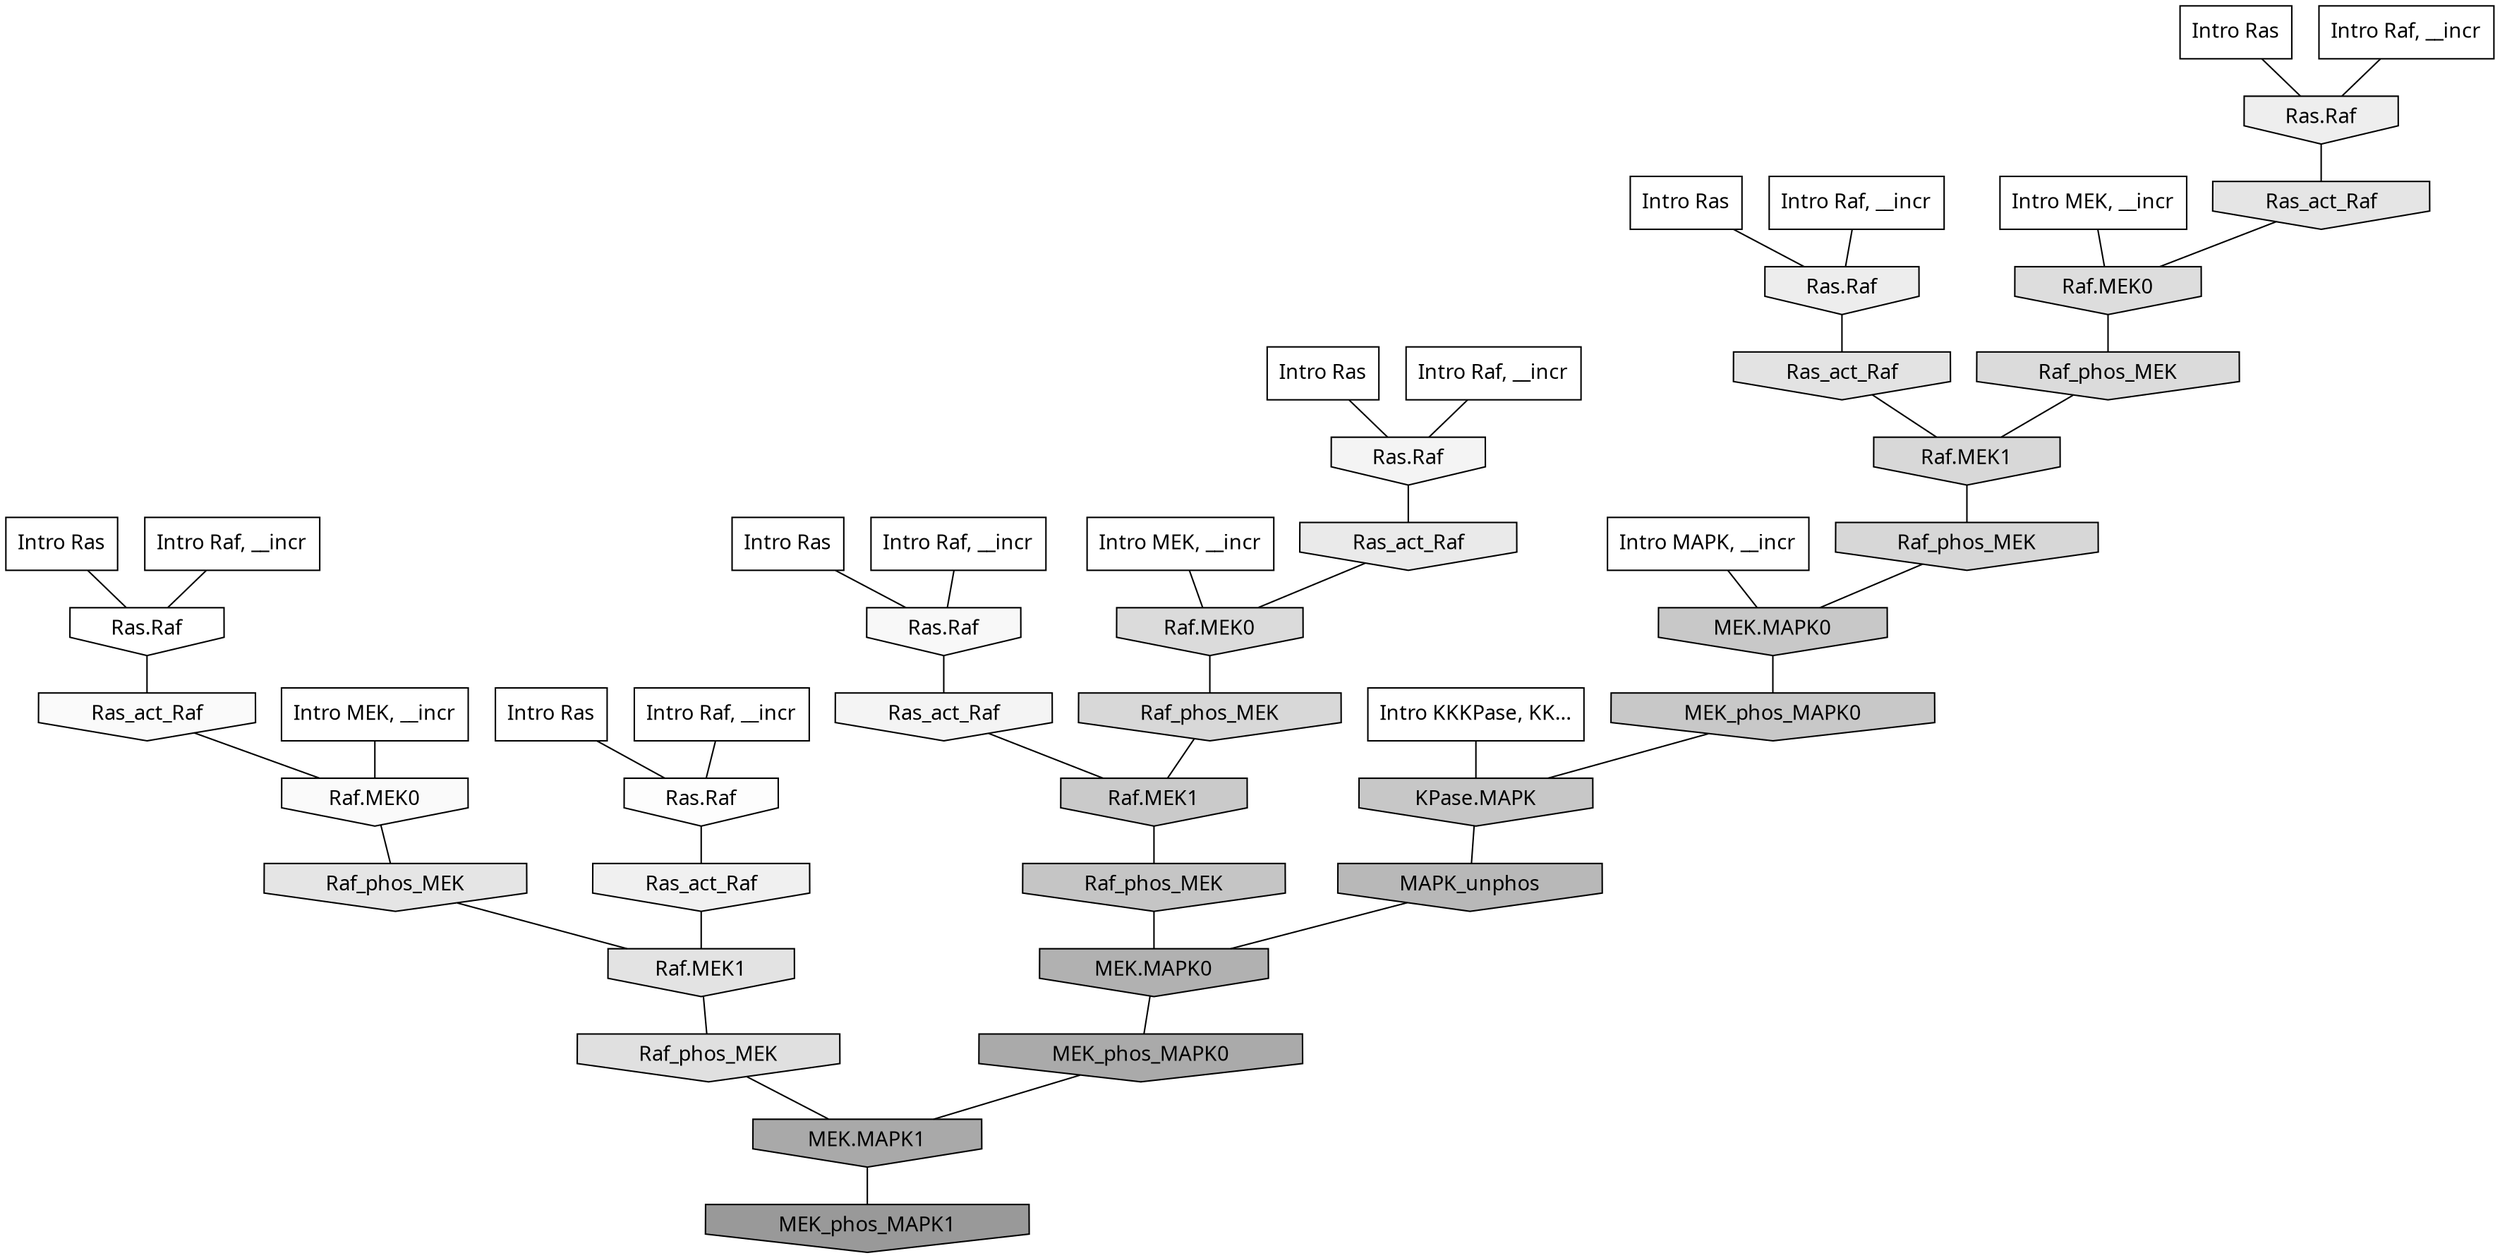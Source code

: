 digraph G{
  rankdir="TB";
  ranksep=0.30;
  node [fontname="CMU Serif"];
  edge [fontname="CMU Serif"];
  
  3 [label="Intro Ras", shape=rectangle, style=filled, fillcolor="0.000 0.000 1.000"]
  
  9 [label="Intro Ras", shape=rectangle, style=filled, fillcolor="0.000 0.000 1.000"]
  
  13 [label="Intro Ras", shape=rectangle, style=filled, fillcolor="0.000 0.000 1.000"]
  
  21 [label="Intro Ras", shape=rectangle, style=filled, fillcolor="0.000 0.000 1.000"]
  
  52 [label="Intro Ras", shape=rectangle, style=filled, fillcolor="0.000 0.000 1.000"]
  
  67 [label="Intro Ras", shape=rectangle, style=filled, fillcolor="0.000 0.000 1.000"]
  
  139 [label="Intro Raf, __incr", shape=rectangle, style=filled, fillcolor="0.000 0.000 1.000"]
  
  298 [label="Intro Raf, __incr", shape=rectangle, style=filled, fillcolor="0.000 0.000 1.000"]
  
  551 [label="Intro Raf, __incr", shape=rectangle, style=filled, fillcolor="0.000 0.000 1.000"]
  
  841 [label="Intro Raf, __incr", shape=rectangle, style=filled, fillcolor="0.000 0.000 1.000"]
  
  916 [label="Intro Raf, __incr", shape=rectangle, style=filled, fillcolor="0.000 0.000 1.000"]
  
  965 [label="Intro Raf, __incr", shape=rectangle, style=filled, fillcolor="0.000 0.000 1.000"]
  
  1142 [label="Intro MEK, __incr", shape=rectangle, style=filled, fillcolor="0.000 0.000 1.000"]
  
  1177 [label="Intro MEK, __incr", shape=rectangle, style=filled, fillcolor="0.000 0.000 1.000"]
  
  1757 [label="Intro MEK, __incr", shape=rectangle, style=filled, fillcolor="0.000 0.000 1.000"]
  
  2519 [label="Intro MAPK, __incr", shape=rectangle, style=filled, fillcolor="0.000 0.000 1.000"]
  
  3123 [label="Intro KKKPase, KK...", shape=rectangle, style=filled, fillcolor="0.000 0.000 1.000"]
  
  3334 [label="Ras.Raf", shape=invhouse, style=filled, fillcolor="0.000 0.000 0.997"]
  
  3395 [label="Ras.Raf", shape=invhouse, style=filled, fillcolor="0.000 0.000 0.990"]
  
  3468 [label="Ras_act_Raf", shape=invhouse, style=filled, fillcolor="0.000 0.000 0.979"]
  
  3471 [label="Raf.MEK0", shape=invhouse, style=filled, fillcolor="0.000 0.000 0.979"]
  
  3547 [label="Ras.Raf", shape=invhouse, style=filled, fillcolor="0.000 0.000 0.969"]
  
  3668 [label="Ras.Raf", shape=invhouse, style=filled, fillcolor="0.000 0.000 0.957"]
  
  3705 [label="Ras_act_Raf", shape=invhouse, style=filled, fillcolor="0.000 0.000 0.954"]
  
  3940 [label="Ras_act_Raf", shape=invhouse, style=filled, fillcolor="0.000 0.000 0.940"]
  
  4086 [label="Ras.Raf", shape=invhouse, style=filled, fillcolor="0.000 0.000 0.932"]
  
  4195 [label="Ras.Raf", shape=invhouse, style=filled, fillcolor="0.000 0.000 0.926"]
  
  4357 [label="Ras_act_Raf", shape=invhouse, style=filled, fillcolor="0.000 0.000 0.916"]
  
  4693 [label="Ras_act_Raf", shape=invhouse, style=filled, fillcolor="0.000 0.000 0.898"]
  
  4709 [label="Raf_phos_MEK", shape=invhouse, style=filled, fillcolor="0.000 0.000 0.897"]
  
  4890 [label="Raf.MEK1", shape=invhouse, style=filled, fillcolor="0.000 0.000 0.888"]
  
  4915 [label="Ras_act_Raf", shape=invhouse, style=filled, fillcolor="0.000 0.000 0.887"]
  
  5071 [label="Raf_phos_MEK", shape=invhouse, style=filled, fillcolor="0.000 0.000 0.878"]
  
  5383 [label="Raf.MEK0", shape=invhouse, style=filled, fillcolor="0.000 0.000 0.865"]
  
  5488 [label="Raf_phos_MEK", shape=invhouse, style=filled, fillcolor="0.000 0.000 0.859"]
  
  5512 [label="Raf.MEK0", shape=invhouse, style=filled, fillcolor="0.000 0.000 0.857"]
  
  5729 [label="Raf.MEK1", shape=invhouse, style=filled, fillcolor="0.000 0.000 0.846"]
  
  5764 [label="Raf_phos_MEK", shape=invhouse, style=filled, fillcolor="0.000 0.000 0.845"]
  
  5896 [label="Raf_phos_MEK", shape=invhouse, style=filled, fillcolor="0.000 0.000 0.840"]
  
  7345 [label="Raf.MEK1", shape=invhouse, style=filled, fillcolor="0.000 0.000 0.791"]
  
  7664 [label="MEK.MAPK0", shape=invhouse, style=filled, fillcolor="0.000 0.000 0.782"]
  
  7665 [label="MEK_phos_MAPK0", shape=invhouse, style=filled, fillcolor="0.000 0.000 0.782"]
  
  7680 [label="KPase.MAPK", shape=invhouse, style=filled, fillcolor="0.000 0.000 0.781"]
  
  8093 [label="Raf_phos_MEK", shape=invhouse, style=filled, fillcolor="0.000 0.000 0.771"]
  
  10569 [label="MAPK_unphos", shape=invhouse, style=filled, fillcolor="0.000 0.000 0.719"]
  
  12062 [label="MEK.MAPK0", shape=invhouse, style=filled, fillcolor="0.000 0.000 0.695"]
  
  14216 [label="MEK_phos_MAPK0", shape=invhouse, style=filled, fillcolor="0.000 0.000 0.667"]
  
  14516 [label="MEK.MAPK1", shape=invhouse, style=filled, fillcolor="0.000 0.000 0.664"]
  
  17778 [label="MEK_phos_MAPK1", shape=invhouse, style=filled, fillcolor="0.000 0.000 0.600"]
  
  
  14516 -> 17778 [dir=none, color="0.000 0.000 0.000"] 
  14216 -> 14516 [dir=none, color="0.000 0.000 0.000"] 
  12062 -> 14216 [dir=none, color="0.000 0.000 0.000"] 
  10569 -> 12062 [dir=none, color="0.000 0.000 0.000"] 
  8093 -> 12062 [dir=none, color="0.000 0.000 0.000"] 
  7680 -> 10569 [dir=none, color="0.000 0.000 0.000"] 
  7665 -> 7680 [dir=none, color="0.000 0.000 0.000"] 
  7664 -> 7665 [dir=none, color="0.000 0.000 0.000"] 
  7345 -> 8093 [dir=none, color="0.000 0.000 0.000"] 
  5896 -> 7664 [dir=none, color="0.000 0.000 0.000"] 
  5764 -> 7345 [dir=none, color="0.000 0.000 0.000"] 
  5729 -> 5896 [dir=none, color="0.000 0.000 0.000"] 
  5512 -> 5764 [dir=none, color="0.000 0.000 0.000"] 
  5488 -> 5729 [dir=none, color="0.000 0.000 0.000"] 
  5383 -> 5488 [dir=none, color="0.000 0.000 0.000"] 
  5071 -> 14516 [dir=none, color="0.000 0.000 0.000"] 
  4915 -> 5729 [dir=none, color="0.000 0.000 0.000"] 
  4890 -> 5071 [dir=none, color="0.000 0.000 0.000"] 
  4709 -> 4890 [dir=none, color="0.000 0.000 0.000"] 
  4693 -> 5383 [dir=none, color="0.000 0.000 0.000"] 
  4357 -> 5512 [dir=none, color="0.000 0.000 0.000"] 
  4195 -> 4915 [dir=none, color="0.000 0.000 0.000"] 
  4086 -> 4693 [dir=none, color="0.000 0.000 0.000"] 
  3940 -> 4890 [dir=none, color="0.000 0.000 0.000"] 
  3705 -> 7345 [dir=none, color="0.000 0.000 0.000"] 
  3668 -> 4357 [dir=none, color="0.000 0.000 0.000"] 
  3547 -> 3705 [dir=none, color="0.000 0.000 0.000"] 
  3471 -> 4709 [dir=none, color="0.000 0.000 0.000"] 
  3468 -> 3471 [dir=none, color="0.000 0.000 0.000"] 
  3395 -> 3940 [dir=none, color="0.000 0.000 0.000"] 
  3334 -> 3468 [dir=none, color="0.000 0.000 0.000"] 
  3123 -> 7680 [dir=none, color="0.000 0.000 0.000"] 
  2519 -> 7664 [dir=none, color="0.000 0.000 0.000"] 
  1757 -> 3471 [dir=none, color="0.000 0.000 0.000"] 
  1177 -> 5512 [dir=none, color="0.000 0.000 0.000"] 
  1142 -> 5383 [dir=none, color="0.000 0.000 0.000"] 
  965 -> 3547 [dir=none, color="0.000 0.000 0.000"] 
  916 -> 4195 [dir=none, color="0.000 0.000 0.000"] 
  841 -> 3395 [dir=none, color="0.000 0.000 0.000"] 
  551 -> 3668 [dir=none, color="0.000 0.000 0.000"] 
  298 -> 3334 [dir=none, color="0.000 0.000 0.000"] 
  139 -> 4086 [dir=none, color="0.000 0.000 0.000"] 
  67 -> 4086 [dir=none, color="0.000 0.000 0.000"] 
  52 -> 4195 [dir=none, color="0.000 0.000 0.000"] 
  21 -> 3395 [dir=none, color="0.000 0.000 0.000"] 
  13 -> 3334 [dir=none, color="0.000 0.000 0.000"] 
  9 -> 3668 [dir=none, color="0.000 0.000 0.000"] 
  3 -> 3547 [dir=none, color="0.000 0.000 0.000"] 
  
  }

